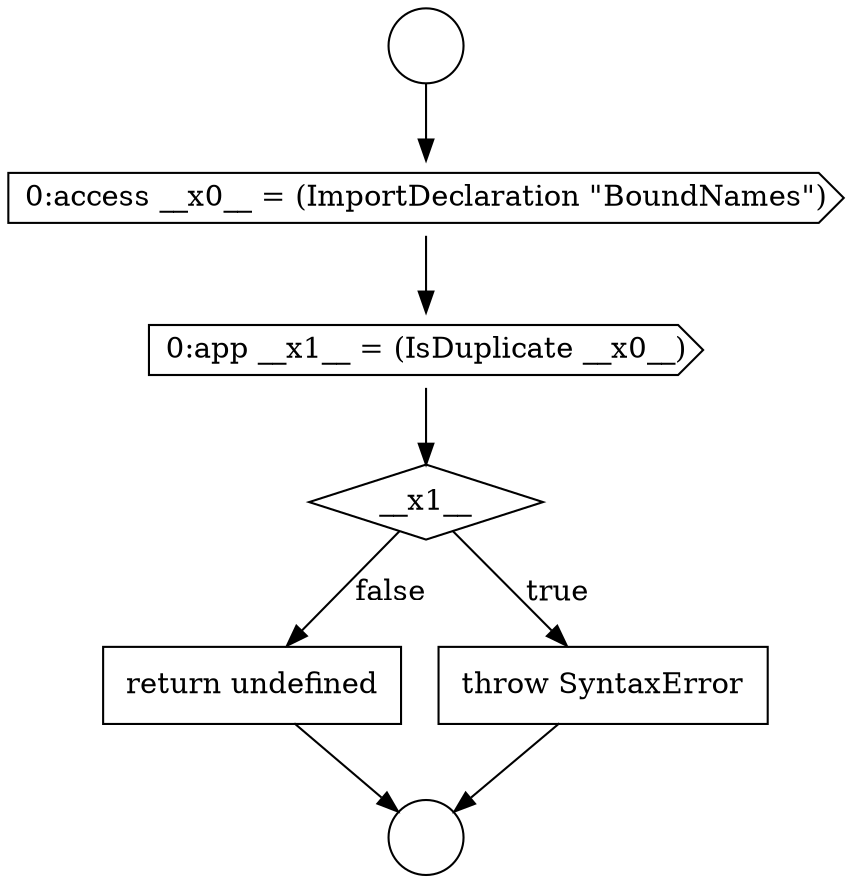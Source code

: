 digraph {
  node21249 [shape=none, margin=0, label=<<font color="black">
    <table border="0" cellborder="1" cellspacing="0" cellpadding="10">
      <tr><td align="left">return undefined</td></tr>
    </table>
  </font>> color="black" fillcolor="white" style=filled]
  node21247 [shape=diamond, label=<<font color="black">__x1__</font>> color="black" fillcolor="white" style=filled]
  node21248 [shape=none, margin=0, label=<<font color="black">
    <table border="0" cellborder="1" cellspacing="0" cellpadding="10">
      <tr><td align="left">throw SyntaxError</td></tr>
    </table>
  </font>> color="black" fillcolor="white" style=filled]
  node21246 [shape=cds, label=<<font color="black">0:app __x1__ = (IsDuplicate __x0__)</font>> color="black" fillcolor="white" style=filled]
  node21243 [shape=circle label=" " color="black" fillcolor="white" style=filled]
  node21244 [shape=circle label=" " color="black" fillcolor="white" style=filled]
  node21245 [shape=cds, label=<<font color="black">0:access __x0__ = (ImportDeclaration &quot;BoundNames&quot;)</font>> color="black" fillcolor="white" style=filled]
  node21247 -> node21248 [label=<<font color="black">true</font>> color="black"]
  node21247 -> node21249 [label=<<font color="black">false</font>> color="black"]
  node21248 -> node21244 [ color="black"]
  node21246 -> node21247 [ color="black"]
  node21243 -> node21245 [ color="black"]
  node21249 -> node21244 [ color="black"]
  node21245 -> node21246 [ color="black"]
}
